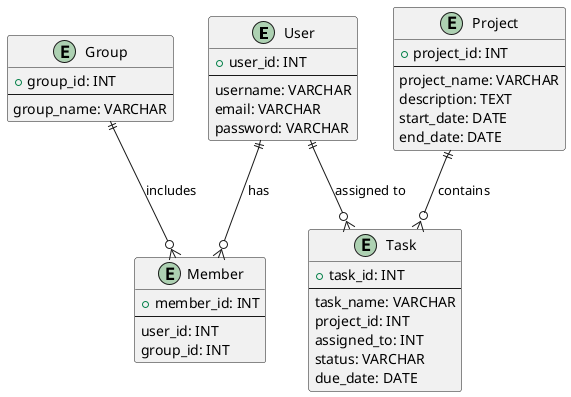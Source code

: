 @startuml
entity "User" {
    +user_id: INT
    ---
    username: VARCHAR
    email: VARCHAR
    password: VARCHAR
}

entity "Project" {
    +project_id: INT
    ---
    project_name: VARCHAR
    description: TEXT
    start_date: DATE
    end_date: DATE
}

entity "Group" {
    +group_id: INT
    ---
    group_name: VARCHAR
}

entity "Member" {
    +member_id: INT
    ---
    user_id: INT
    group_id: INT
}

entity "Task" {
    +task_id: INT
    ---
    task_name: VARCHAR
    project_id: INT
    assigned_to: INT
    status: VARCHAR
    due_date: DATE
}

' Relationships
User ||--o{ Member : "has"
Group ||--o{ Member : "includes"
Project ||--o{ Task : "contains"
User ||--o{ Task : "assigned to"

@enduml
